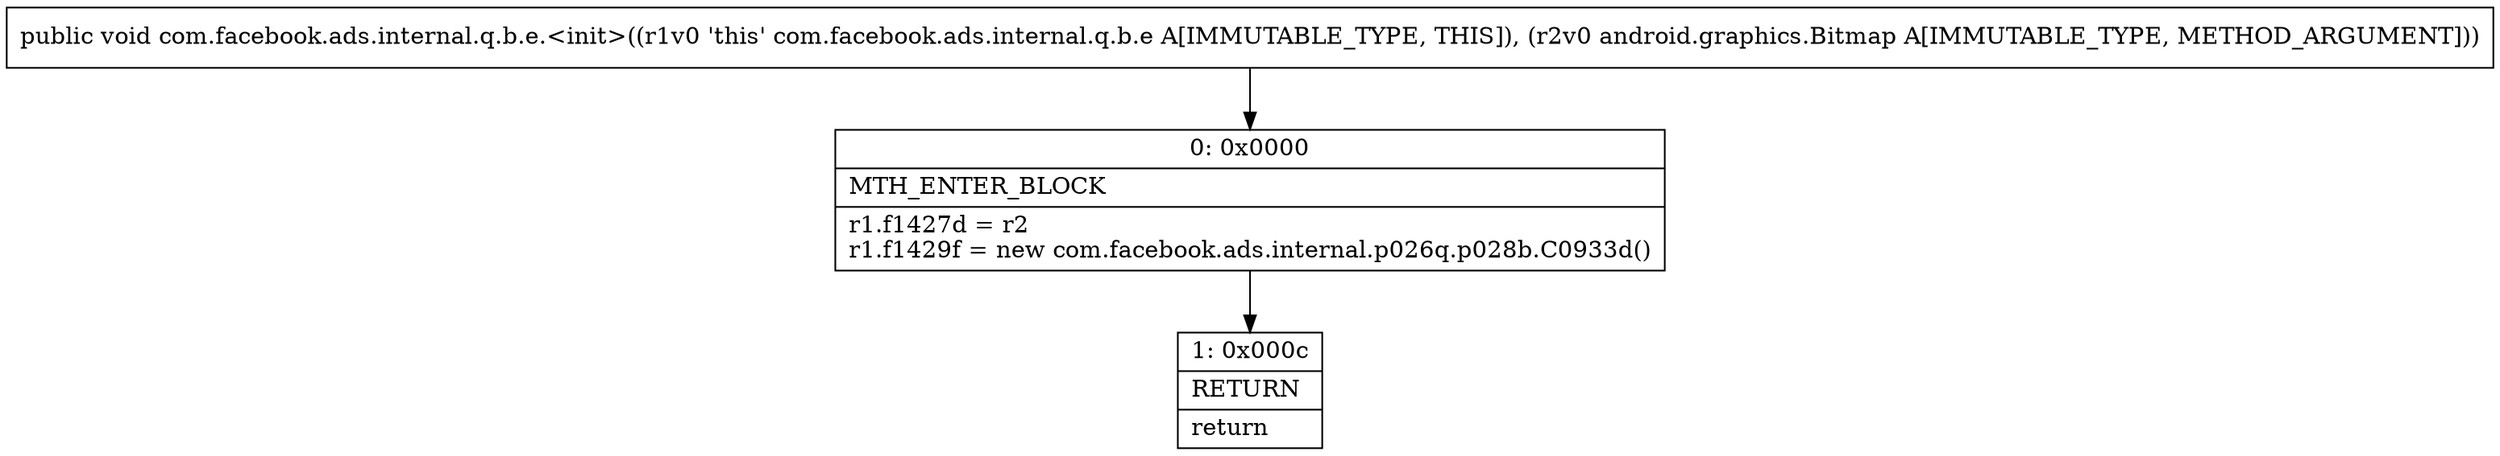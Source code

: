 digraph "CFG forcom.facebook.ads.internal.q.b.e.\<init\>(Landroid\/graphics\/Bitmap;)V" {
Node_0 [shape=record,label="{0\:\ 0x0000|MTH_ENTER_BLOCK\l|r1.f1427d = r2\lr1.f1429f = new com.facebook.ads.internal.p026q.p028b.C0933d()\l}"];
Node_1 [shape=record,label="{1\:\ 0x000c|RETURN\l|return\l}"];
MethodNode[shape=record,label="{public void com.facebook.ads.internal.q.b.e.\<init\>((r1v0 'this' com.facebook.ads.internal.q.b.e A[IMMUTABLE_TYPE, THIS]), (r2v0 android.graphics.Bitmap A[IMMUTABLE_TYPE, METHOD_ARGUMENT])) }"];
MethodNode -> Node_0;
Node_0 -> Node_1;
}

